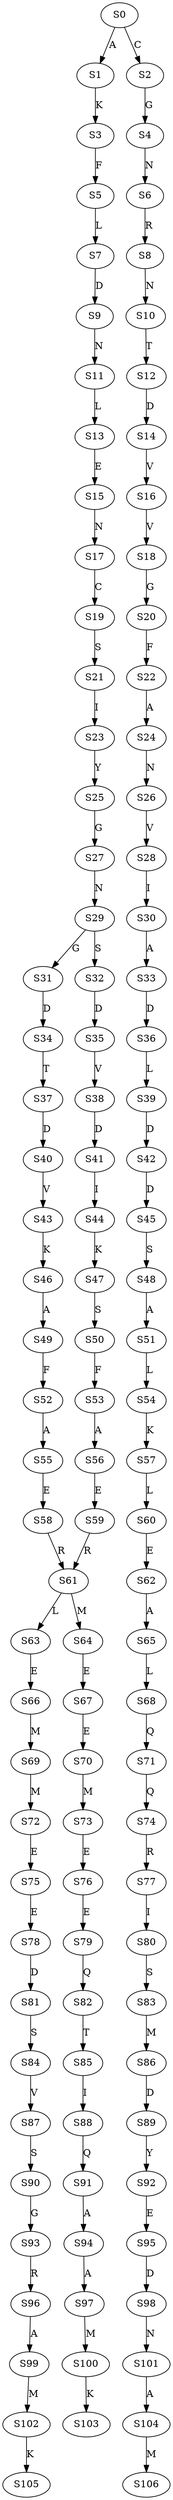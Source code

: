 strict digraph  {
	S0 -> S1 [ label = A ];
	S0 -> S2 [ label = C ];
	S1 -> S3 [ label = K ];
	S2 -> S4 [ label = G ];
	S3 -> S5 [ label = F ];
	S4 -> S6 [ label = N ];
	S5 -> S7 [ label = L ];
	S6 -> S8 [ label = R ];
	S7 -> S9 [ label = D ];
	S8 -> S10 [ label = N ];
	S9 -> S11 [ label = N ];
	S10 -> S12 [ label = T ];
	S11 -> S13 [ label = L ];
	S12 -> S14 [ label = D ];
	S13 -> S15 [ label = E ];
	S14 -> S16 [ label = V ];
	S15 -> S17 [ label = N ];
	S16 -> S18 [ label = V ];
	S17 -> S19 [ label = C ];
	S18 -> S20 [ label = G ];
	S19 -> S21 [ label = S ];
	S20 -> S22 [ label = F ];
	S21 -> S23 [ label = I ];
	S22 -> S24 [ label = A ];
	S23 -> S25 [ label = Y ];
	S24 -> S26 [ label = N ];
	S25 -> S27 [ label = G ];
	S26 -> S28 [ label = V ];
	S27 -> S29 [ label = N ];
	S28 -> S30 [ label = I ];
	S29 -> S31 [ label = G ];
	S29 -> S32 [ label = S ];
	S30 -> S33 [ label = A ];
	S31 -> S34 [ label = D ];
	S32 -> S35 [ label = D ];
	S33 -> S36 [ label = D ];
	S34 -> S37 [ label = T ];
	S35 -> S38 [ label = V ];
	S36 -> S39 [ label = L ];
	S37 -> S40 [ label = D ];
	S38 -> S41 [ label = D ];
	S39 -> S42 [ label = D ];
	S40 -> S43 [ label = V ];
	S41 -> S44 [ label = I ];
	S42 -> S45 [ label = D ];
	S43 -> S46 [ label = K ];
	S44 -> S47 [ label = K ];
	S45 -> S48 [ label = S ];
	S46 -> S49 [ label = A ];
	S47 -> S50 [ label = S ];
	S48 -> S51 [ label = A ];
	S49 -> S52 [ label = F ];
	S50 -> S53 [ label = F ];
	S51 -> S54 [ label = L ];
	S52 -> S55 [ label = A ];
	S53 -> S56 [ label = A ];
	S54 -> S57 [ label = K ];
	S55 -> S58 [ label = E ];
	S56 -> S59 [ label = E ];
	S57 -> S60 [ label = L ];
	S58 -> S61 [ label = R ];
	S59 -> S61 [ label = R ];
	S60 -> S62 [ label = E ];
	S61 -> S63 [ label = L ];
	S61 -> S64 [ label = M ];
	S62 -> S65 [ label = A ];
	S63 -> S66 [ label = E ];
	S64 -> S67 [ label = E ];
	S65 -> S68 [ label = L ];
	S66 -> S69 [ label = M ];
	S67 -> S70 [ label = E ];
	S68 -> S71 [ label = Q ];
	S69 -> S72 [ label = M ];
	S70 -> S73 [ label = M ];
	S71 -> S74 [ label = Q ];
	S72 -> S75 [ label = E ];
	S73 -> S76 [ label = E ];
	S74 -> S77 [ label = R ];
	S75 -> S78 [ label = E ];
	S76 -> S79 [ label = E ];
	S77 -> S80 [ label = I ];
	S78 -> S81 [ label = D ];
	S79 -> S82 [ label = Q ];
	S80 -> S83 [ label = S ];
	S81 -> S84 [ label = S ];
	S82 -> S85 [ label = T ];
	S83 -> S86 [ label = M ];
	S84 -> S87 [ label = V ];
	S85 -> S88 [ label = I ];
	S86 -> S89 [ label = D ];
	S87 -> S90 [ label = S ];
	S88 -> S91 [ label = Q ];
	S89 -> S92 [ label = Y ];
	S90 -> S93 [ label = G ];
	S91 -> S94 [ label = A ];
	S92 -> S95 [ label = E ];
	S93 -> S96 [ label = R ];
	S94 -> S97 [ label = A ];
	S95 -> S98 [ label = D ];
	S96 -> S99 [ label = A ];
	S97 -> S100 [ label = M ];
	S98 -> S101 [ label = N ];
	S99 -> S102 [ label = M ];
	S100 -> S103 [ label = K ];
	S101 -> S104 [ label = A ];
	S102 -> S105 [ label = K ];
	S104 -> S106 [ label = M ];
}
